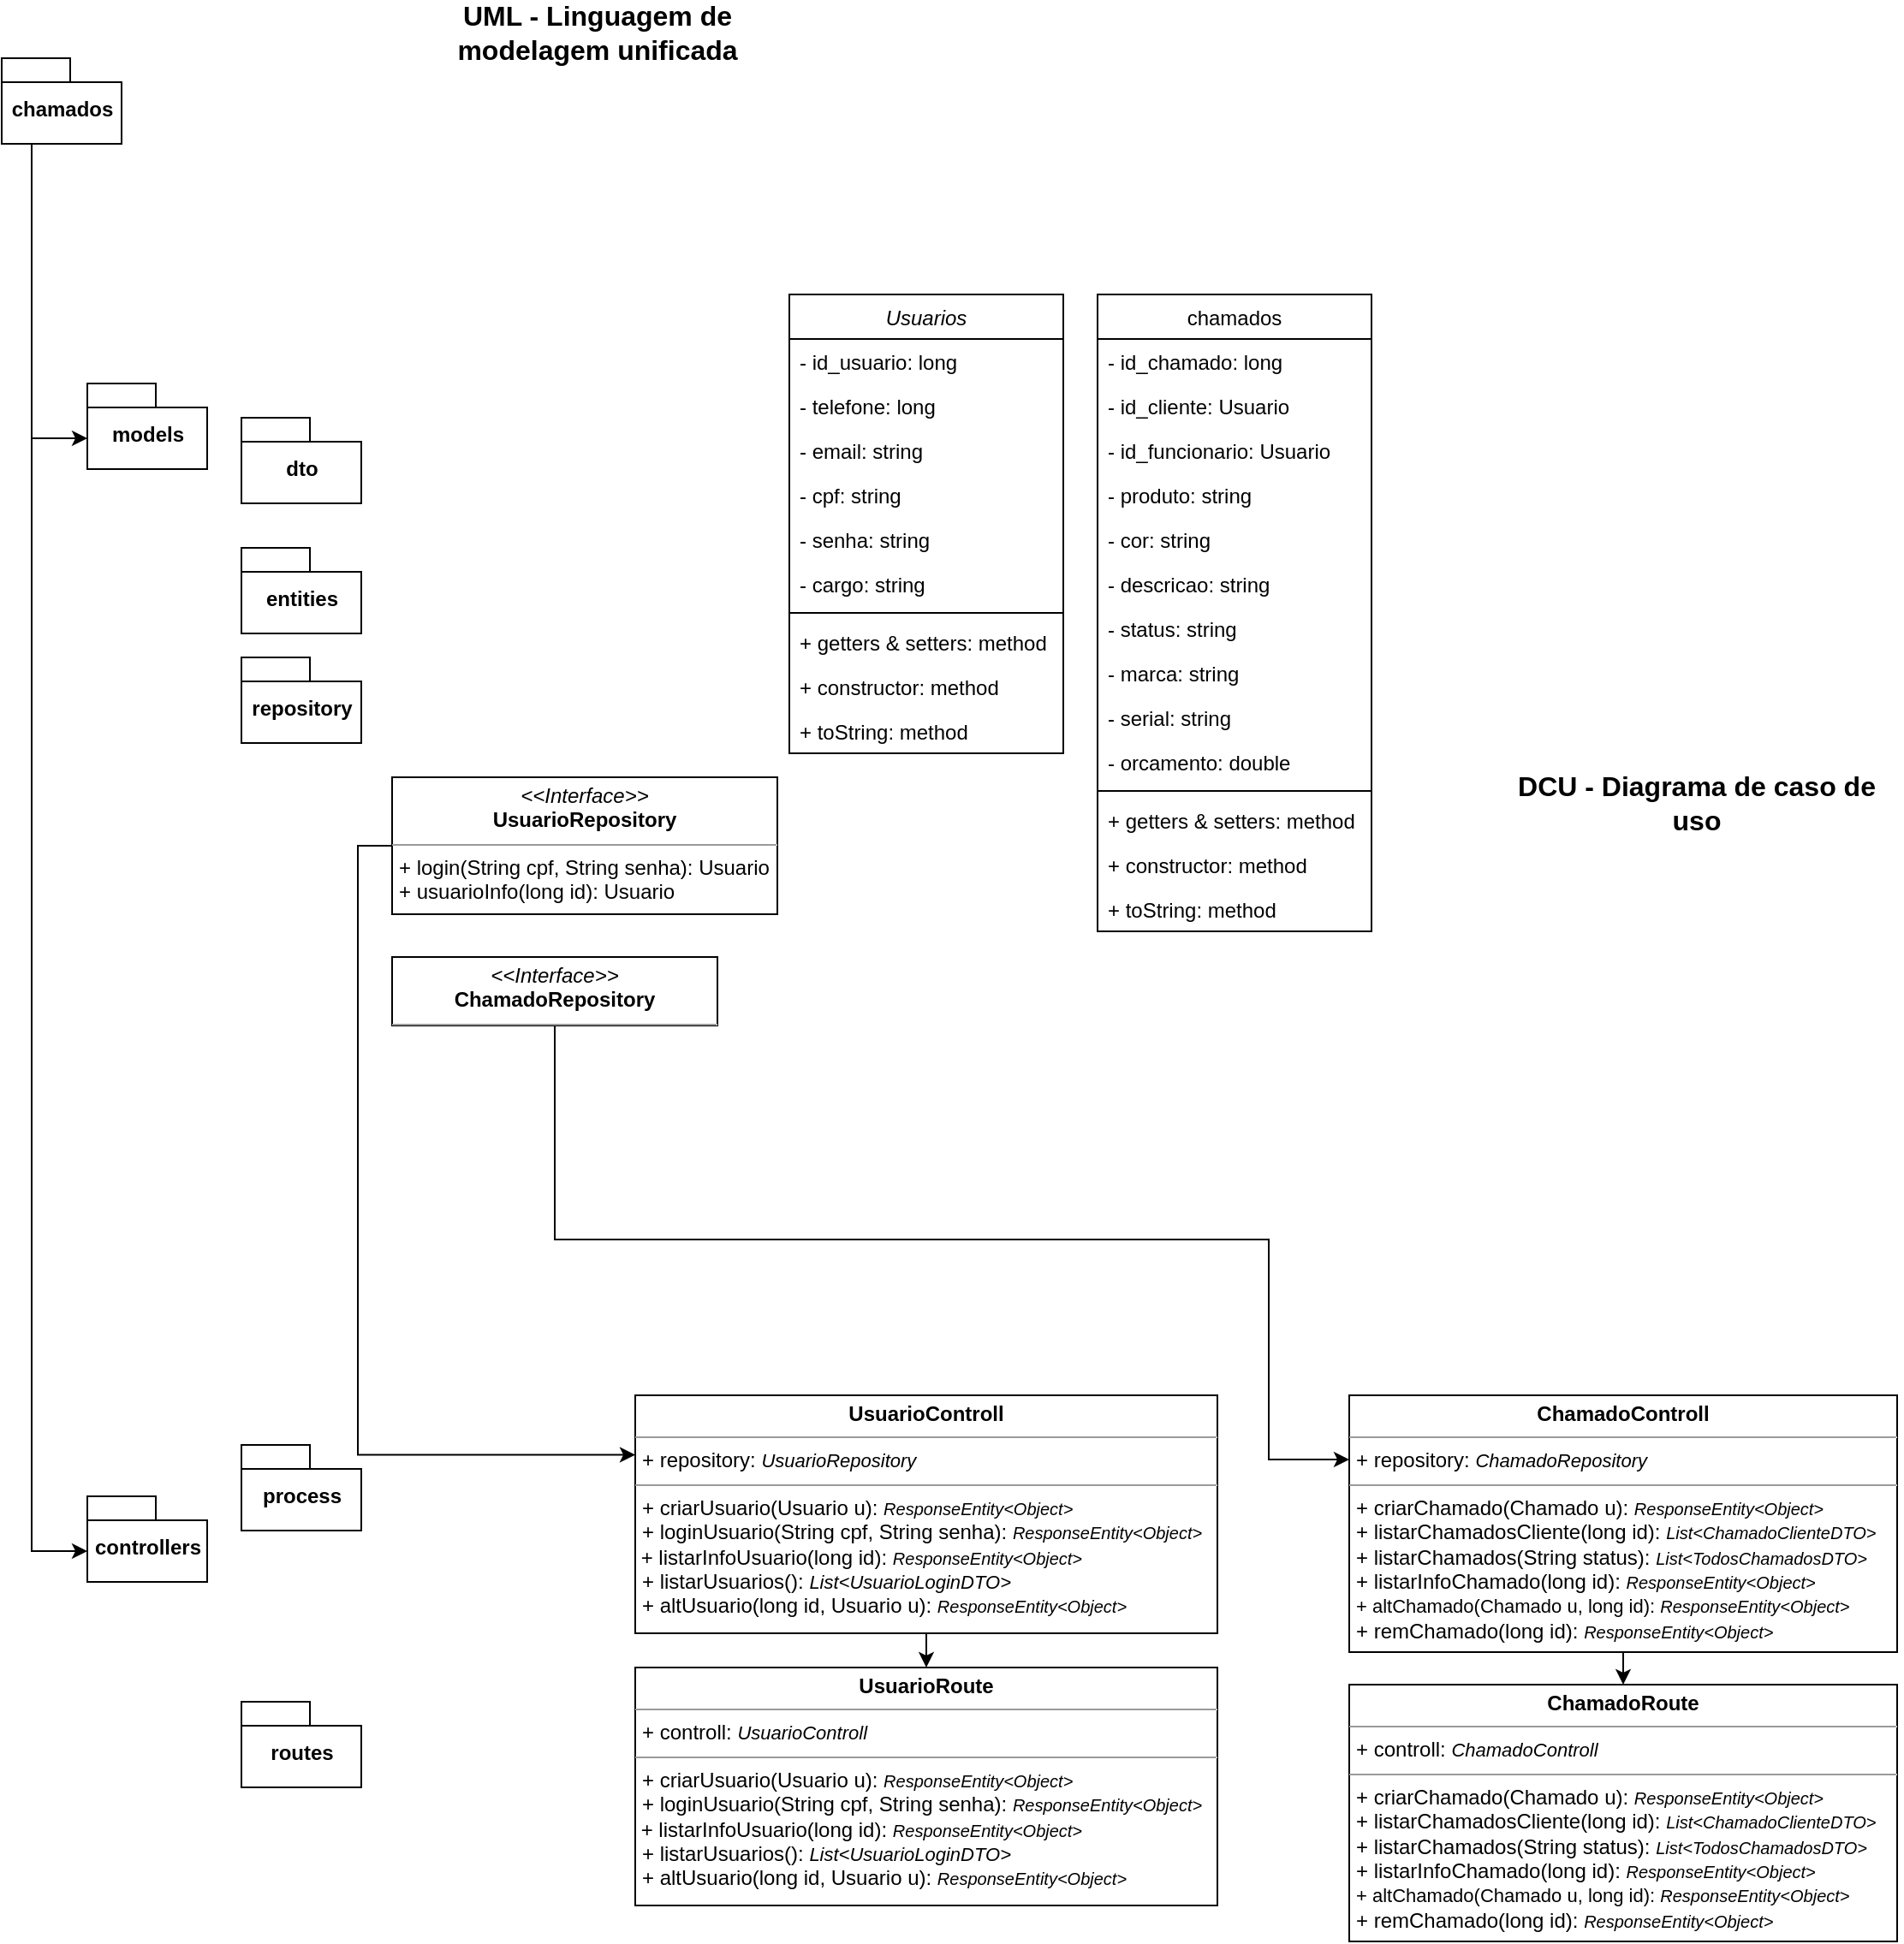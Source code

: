 <mxfile version="18.0.0" type="device"><diagram id="C5RBs43oDa-KdzZeNtuy" name="Page-1"><mxGraphModel dx="1497" dy="776" grid="1" gridSize="10" guides="1" tooltips="1" connect="1" arrows="1" fold="1" page="1" pageScale="1" pageWidth="827" pageHeight="1169" math="0" shadow="0"><root><mxCell id="WIyWlLk6GJQsqaUBKTNV-0"/><mxCell id="WIyWlLk6GJQsqaUBKTNV-1" parent="WIyWlLk6GJQsqaUBKTNV-0"/><mxCell id="zkfFHV4jXpPFQw0GAbJ--0" value="Usuarios" style="swimlane;fontStyle=2;align=center;verticalAlign=top;childLayout=stackLayout;horizontal=1;startSize=26;horizontalStack=0;resizeParent=1;resizeLast=0;collapsible=1;marginBottom=0;rounded=0;shadow=0;strokeWidth=1;" parent="WIyWlLk6GJQsqaUBKTNV-1" vertex="1"><mxGeometry x="500" y="198" width="160" height="268" as="geometry"><mxRectangle x="230" y="140" width="160" height="26" as="alternateBounds"/></mxGeometry></mxCell><mxCell id="zkfFHV4jXpPFQw0GAbJ--1" value="- id_usuario: long" style="text;align=left;verticalAlign=top;spacingLeft=4;spacingRight=4;overflow=hidden;rotatable=0;points=[[0,0.5],[1,0.5]];portConstraint=eastwest;" parent="zkfFHV4jXpPFQw0GAbJ--0" vertex="1"><mxGeometry y="26" width="160" height="26" as="geometry"/></mxCell><mxCell id="zkfFHV4jXpPFQw0GAbJ--2" value="- telefone: long" style="text;align=left;verticalAlign=top;spacingLeft=4;spacingRight=4;overflow=hidden;rotatable=0;points=[[0,0.5],[1,0.5]];portConstraint=eastwest;rounded=0;shadow=0;html=0;" parent="zkfFHV4jXpPFQw0GAbJ--0" vertex="1"><mxGeometry y="52" width="160" height="26" as="geometry"/></mxCell><mxCell id="zkfFHV4jXpPFQw0GAbJ--3" value="- email: string" style="text;align=left;verticalAlign=top;spacingLeft=4;spacingRight=4;overflow=hidden;rotatable=0;points=[[0,0.5],[1,0.5]];portConstraint=eastwest;rounded=0;shadow=0;html=0;" parent="zkfFHV4jXpPFQw0GAbJ--0" vertex="1"><mxGeometry y="78" width="160" height="26" as="geometry"/></mxCell><mxCell id="rSD0bop5Y-5nnack-PxN-2" value="- cpf: string" style="text;align=left;verticalAlign=top;spacingLeft=4;spacingRight=4;overflow=hidden;rotatable=0;points=[[0,0.5],[1,0.5]];portConstraint=eastwest;rounded=0;shadow=0;html=0;" vertex="1" parent="zkfFHV4jXpPFQw0GAbJ--0"><mxGeometry y="104" width="160" height="26" as="geometry"/></mxCell><mxCell id="rSD0bop5Y-5nnack-PxN-3" value="- senha: string" style="text;align=left;verticalAlign=top;spacingLeft=4;spacingRight=4;overflow=hidden;rotatable=0;points=[[0,0.5],[1,0.5]];portConstraint=eastwest;rounded=0;shadow=0;html=0;" vertex="1" parent="zkfFHV4jXpPFQw0GAbJ--0"><mxGeometry y="130" width="160" height="26" as="geometry"/></mxCell><mxCell id="rSD0bop5Y-5nnack-PxN-4" value="- cargo: string" style="text;align=left;verticalAlign=top;spacingLeft=4;spacingRight=4;overflow=hidden;rotatable=0;points=[[0,0.5],[1,0.5]];portConstraint=eastwest;rounded=0;shadow=0;html=0;" vertex="1" parent="zkfFHV4jXpPFQw0GAbJ--0"><mxGeometry y="156" width="160" height="26" as="geometry"/></mxCell><mxCell id="zkfFHV4jXpPFQw0GAbJ--4" value="" style="line;html=1;strokeWidth=1;align=left;verticalAlign=middle;spacingTop=-1;spacingLeft=3;spacingRight=3;rotatable=0;labelPosition=right;points=[];portConstraint=eastwest;" parent="zkfFHV4jXpPFQw0GAbJ--0" vertex="1"><mxGeometry y="182" width="160" height="8" as="geometry"/></mxCell><mxCell id="zkfFHV4jXpPFQw0GAbJ--5" value="+ getters &amp; setters: method&#10;" style="text;align=left;verticalAlign=top;spacingLeft=4;spacingRight=4;overflow=hidden;rotatable=0;points=[[0,0.5],[1,0.5]];portConstraint=eastwest;" parent="zkfFHV4jXpPFQw0GAbJ--0" vertex="1"><mxGeometry y="190" width="160" height="26" as="geometry"/></mxCell><mxCell id="rSD0bop5Y-5nnack-PxN-30" value="+ constructor: method" style="text;strokeColor=none;fillColor=none;align=left;verticalAlign=top;spacingLeft=4;spacingRight=4;overflow=hidden;rotatable=0;points=[[0,0.5],[1,0.5]];portConstraint=eastwest;" vertex="1" parent="zkfFHV4jXpPFQw0GAbJ--0"><mxGeometry y="216" width="160" height="26" as="geometry"/></mxCell><mxCell id="rSD0bop5Y-5nnack-PxN-31" value="+ toString: method" style="text;strokeColor=none;fillColor=none;align=left;verticalAlign=top;spacingLeft=4;spacingRight=4;overflow=hidden;rotatable=0;points=[[0,0.5],[1,0.5]];portConstraint=eastwest;" vertex="1" parent="zkfFHV4jXpPFQw0GAbJ--0"><mxGeometry y="242" width="160" height="26" as="geometry"/></mxCell><mxCell id="zkfFHV4jXpPFQw0GAbJ--17" value="chamados" style="swimlane;fontStyle=0;align=center;verticalAlign=top;childLayout=stackLayout;horizontal=1;startSize=26;horizontalStack=0;resizeParent=1;resizeLast=0;collapsible=1;marginBottom=0;rounded=0;shadow=0;strokeWidth=1;" parent="WIyWlLk6GJQsqaUBKTNV-1" vertex="1"><mxGeometry x="680" y="198" width="160" height="372" as="geometry"><mxRectangle x="550" y="140" width="160" height="26" as="alternateBounds"/></mxGeometry></mxCell><mxCell id="zkfFHV4jXpPFQw0GAbJ--18" value="- id_chamado: long" style="text;align=left;verticalAlign=top;spacingLeft=4;spacingRight=4;overflow=hidden;rotatable=0;points=[[0,0.5],[1,0.5]];portConstraint=eastwest;" parent="zkfFHV4jXpPFQw0GAbJ--17" vertex="1"><mxGeometry y="26" width="160" height="26" as="geometry"/></mxCell><mxCell id="zkfFHV4jXpPFQw0GAbJ--19" value="- id_cliente: Usuario" style="text;align=left;verticalAlign=top;spacingLeft=4;spacingRight=4;overflow=hidden;rotatable=0;points=[[0,0.5],[1,0.5]];portConstraint=eastwest;rounded=0;shadow=0;html=0;" parent="zkfFHV4jXpPFQw0GAbJ--17" vertex="1"><mxGeometry y="52" width="160" height="26" as="geometry"/></mxCell><mxCell id="zkfFHV4jXpPFQw0GAbJ--20" value="- id_funcionario: Usuario" style="text;align=left;verticalAlign=top;spacingLeft=4;spacingRight=4;overflow=hidden;rotatable=0;points=[[0,0.5],[1,0.5]];portConstraint=eastwest;rounded=0;shadow=0;html=0;" parent="zkfFHV4jXpPFQw0GAbJ--17" vertex="1"><mxGeometry y="78" width="160" height="26" as="geometry"/></mxCell><mxCell id="zkfFHV4jXpPFQw0GAbJ--21" value="- produto: string" style="text;align=left;verticalAlign=top;spacingLeft=4;spacingRight=4;overflow=hidden;rotatable=0;points=[[0,0.5],[1,0.5]];portConstraint=eastwest;rounded=0;shadow=0;html=0;" parent="zkfFHV4jXpPFQw0GAbJ--17" vertex="1"><mxGeometry y="104" width="160" height="26" as="geometry"/></mxCell><mxCell id="zkfFHV4jXpPFQw0GAbJ--22" value="- cor: string" style="text;align=left;verticalAlign=top;spacingLeft=4;spacingRight=4;overflow=hidden;rotatable=0;points=[[0,0.5],[1,0.5]];portConstraint=eastwest;rounded=0;shadow=0;html=0;" parent="zkfFHV4jXpPFQw0GAbJ--17" vertex="1"><mxGeometry y="130" width="160" height="26" as="geometry"/></mxCell><mxCell id="rSD0bop5Y-5nnack-PxN-36" value="- descricao: string" style="text;align=left;verticalAlign=top;spacingLeft=4;spacingRight=4;overflow=hidden;rotatable=0;points=[[0,0.5],[1,0.5]];portConstraint=eastwest;rounded=0;shadow=0;html=0;" vertex="1" parent="zkfFHV4jXpPFQw0GAbJ--17"><mxGeometry y="156" width="160" height="26" as="geometry"/></mxCell><mxCell id="rSD0bop5Y-5nnack-PxN-37" value="- status: string" style="text;align=left;verticalAlign=top;spacingLeft=4;spacingRight=4;overflow=hidden;rotatable=0;points=[[0,0.5],[1,0.5]];portConstraint=eastwest;rounded=0;shadow=0;html=0;" vertex="1" parent="zkfFHV4jXpPFQw0GAbJ--17"><mxGeometry y="182" width="160" height="26" as="geometry"/></mxCell><mxCell id="rSD0bop5Y-5nnack-PxN-38" value="- marca: string" style="text;align=left;verticalAlign=top;spacingLeft=4;spacingRight=4;overflow=hidden;rotatable=0;points=[[0,0.5],[1,0.5]];portConstraint=eastwest;rounded=0;shadow=0;html=0;" vertex="1" parent="zkfFHV4jXpPFQw0GAbJ--17"><mxGeometry y="208" width="160" height="26" as="geometry"/></mxCell><mxCell id="rSD0bop5Y-5nnack-PxN-39" value="- serial: string" style="text;align=left;verticalAlign=top;spacingLeft=4;spacingRight=4;overflow=hidden;rotatable=0;points=[[0,0.5],[1,0.5]];portConstraint=eastwest;rounded=0;shadow=0;html=0;" vertex="1" parent="zkfFHV4jXpPFQw0GAbJ--17"><mxGeometry y="234" width="160" height="26" as="geometry"/></mxCell><mxCell id="rSD0bop5Y-5nnack-PxN-40" value="- orcamento: double" style="text;align=left;verticalAlign=top;spacingLeft=4;spacingRight=4;overflow=hidden;rotatable=0;points=[[0,0.5],[1,0.5]];portConstraint=eastwest;rounded=0;shadow=0;html=0;" vertex="1" parent="zkfFHV4jXpPFQw0GAbJ--17"><mxGeometry y="260" width="160" height="26" as="geometry"/></mxCell><mxCell id="zkfFHV4jXpPFQw0GAbJ--23" value="" style="line;html=1;strokeWidth=1;align=left;verticalAlign=middle;spacingTop=-1;spacingLeft=3;spacingRight=3;rotatable=0;labelPosition=right;points=[];portConstraint=eastwest;" parent="zkfFHV4jXpPFQw0GAbJ--17" vertex="1"><mxGeometry y="286" width="160" height="8" as="geometry"/></mxCell><mxCell id="rSD0bop5Y-5nnack-PxN-33" value="+ getters &amp; setters: method&#10;" style="text;align=left;verticalAlign=top;spacingLeft=4;spacingRight=4;overflow=hidden;rotatable=0;points=[[0,0.5],[1,0.5]];portConstraint=eastwest;" vertex="1" parent="zkfFHV4jXpPFQw0GAbJ--17"><mxGeometry y="294" width="160" height="26" as="geometry"/></mxCell><mxCell id="rSD0bop5Y-5nnack-PxN-34" value="+ constructor: method" style="text;strokeColor=none;fillColor=none;align=left;verticalAlign=top;spacingLeft=4;spacingRight=4;overflow=hidden;rotatable=0;points=[[0,0.5],[1,0.5]];portConstraint=eastwest;" vertex="1" parent="zkfFHV4jXpPFQw0GAbJ--17"><mxGeometry y="320" width="160" height="26" as="geometry"/></mxCell><mxCell id="rSD0bop5Y-5nnack-PxN-35" value="+ toString: method" style="text;strokeColor=none;fillColor=none;align=left;verticalAlign=top;spacingLeft=4;spacingRight=4;overflow=hidden;rotatable=0;points=[[0,0.5],[1,0.5]];portConstraint=eastwest;" vertex="1" parent="zkfFHV4jXpPFQw0GAbJ--17"><mxGeometry y="346" width="160" height="26" as="geometry"/></mxCell><mxCell id="rSD0bop5Y-5nnack-PxN-0" value="UML - Linguagem de modelagem unificada" style="text;html=1;strokeColor=none;fillColor=none;align=center;verticalAlign=middle;whiteSpace=wrap;rounded=0;fontSize=16;fontStyle=1" vertex="1" parent="WIyWlLk6GJQsqaUBKTNV-1"><mxGeometry x="268" y="30" width="240" height="30" as="geometry"/></mxCell><mxCell id="rSD0bop5Y-5nnack-PxN-1" value="DCU - Diagrama de caso de uso" style="text;html=1;strokeColor=none;fillColor=none;align=center;verticalAlign=middle;whiteSpace=wrap;rounded=0;fontSize=16;fontStyle=1" vertex="1" parent="WIyWlLk6GJQsqaUBKTNV-1"><mxGeometry x="910" y="480" width="240" height="30" as="geometry"/></mxCell><mxCell id="rSD0bop5Y-5nnack-PxN-16" style="edgeStyle=orthogonalEdgeStyle;rounded=0;orthogonalLoop=1;jettySize=auto;html=1;exitX=0.25;exitY=1;exitDx=0;exitDy=0;exitPerimeter=0;entryX=0;entryY=0;entryDx=0;entryDy=32;entryPerimeter=0;" edge="1" parent="WIyWlLk6GJQsqaUBKTNV-1" source="rSD0bop5Y-5nnack-PxN-5" target="rSD0bop5Y-5nnack-PxN-6"><mxGeometry relative="1" as="geometry"/></mxCell><mxCell id="rSD0bop5Y-5nnack-PxN-17" style="edgeStyle=orthogonalEdgeStyle;rounded=0;orthogonalLoop=1;jettySize=auto;html=1;exitX=0.25;exitY=1;exitDx=0;exitDy=0;exitPerimeter=0;entryX=0;entryY=0;entryDx=0;entryDy=32;entryPerimeter=0;" edge="1" parent="WIyWlLk6GJQsqaUBKTNV-1" source="rSD0bop5Y-5nnack-PxN-5" target="rSD0bop5Y-5nnack-PxN-12"><mxGeometry relative="1" as="geometry"/></mxCell><mxCell id="rSD0bop5Y-5nnack-PxN-5" value="chamados" style="shape=folder;fontStyle=1;spacingTop=10;tabWidth=40;tabHeight=14;tabPosition=left;html=1;" vertex="1" parent="WIyWlLk6GJQsqaUBKTNV-1"><mxGeometry x="40" y="60" width="70" height="50" as="geometry"/></mxCell><mxCell id="rSD0bop5Y-5nnack-PxN-6" value="controllers" style="shape=folder;fontStyle=1;spacingTop=10;tabWidth=40;tabHeight=14;tabPosition=left;html=1;" vertex="1" parent="WIyWlLk6GJQsqaUBKTNV-1"><mxGeometry x="90" y="900" width="70" height="50" as="geometry"/></mxCell><mxCell id="rSD0bop5Y-5nnack-PxN-8" value="process" style="shape=folder;fontStyle=1;spacingTop=10;tabWidth=40;tabHeight=14;tabPosition=left;html=1;" vertex="1" parent="WIyWlLk6GJQsqaUBKTNV-1"><mxGeometry x="180" y="870" width="70" height="50" as="geometry"/></mxCell><mxCell id="rSD0bop5Y-5nnack-PxN-9" value="routes" style="shape=folder;fontStyle=1;spacingTop=10;tabWidth=40;tabHeight=14;tabPosition=left;html=1;" vertex="1" parent="WIyWlLk6GJQsqaUBKTNV-1"><mxGeometry x="180" y="1020" width="70" height="50" as="geometry"/></mxCell><mxCell id="rSD0bop5Y-5nnack-PxN-12" value="models" style="shape=folder;fontStyle=1;spacingTop=10;tabWidth=40;tabHeight=14;tabPosition=left;html=1;" vertex="1" parent="WIyWlLk6GJQsqaUBKTNV-1"><mxGeometry x="90" y="250" width="70" height="50" as="geometry"/></mxCell><mxCell id="rSD0bop5Y-5nnack-PxN-13" value="dto" style="shape=folder;fontStyle=1;spacingTop=10;tabWidth=40;tabHeight=14;tabPosition=left;html=1;" vertex="1" parent="WIyWlLk6GJQsqaUBKTNV-1"><mxGeometry x="180" y="270" width="70" height="50" as="geometry"/></mxCell><mxCell id="rSD0bop5Y-5nnack-PxN-14" value="entities" style="shape=folder;fontStyle=1;spacingTop=10;tabWidth=40;tabHeight=14;tabPosition=left;html=1;" vertex="1" parent="WIyWlLk6GJQsqaUBKTNV-1"><mxGeometry x="180" y="346" width="70" height="50" as="geometry"/></mxCell><mxCell id="rSD0bop5Y-5nnack-PxN-15" value="repository" style="shape=folder;fontStyle=1;spacingTop=10;tabWidth=40;tabHeight=14;tabPosition=left;html=1;" vertex="1" parent="WIyWlLk6GJQsqaUBKTNV-1"><mxGeometry x="180" y="410" width="70" height="50" as="geometry"/></mxCell><mxCell id="rSD0bop5Y-5nnack-PxN-47" style="edgeStyle=orthogonalEdgeStyle;rounded=0;orthogonalLoop=1;jettySize=auto;html=1;exitX=0.5;exitY=1;exitDx=0;exitDy=0;entryX=0;entryY=0.25;entryDx=0;entryDy=0;fontSize=10;" edge="1" parent="WIyWlLk6GJQsqaUBKTNV-1" source="rSD0bop5Y-5nnack-PxN-27" target="rSD0bop5Y-5nnack-PxN-44"><mxGeometry relative="1" as="geometry"><Array as="points"><mxPoint x="363" y="750"/><mxPoint x="780" y="750"/><mxPoint x="780" y="879"/></Array></mxGeometry></mxCell><mxCell id="rSD0bop5Y-5nnack-PxN-27" value="&lt;p style=&quot;margin:0px;margin-top:4px;text-align:center;&quot;&gt;&lt;i&gt;&amp;lt;&amp;lt;Interface&amp;gt;&amp;gt;&lt;/i&gt;&lt;br&gt;&lt;b&gt;ChamadoRepository&lt;/b&gt;&lt;/p&gt;&lt;hr size=&quot;1&quot;&gt;&lt;p style=&quot;margin:0px;margin-left:4px;&quot;&gt;+ field1: Type&lt;br&gt;+ field2: Type&lt;/p&gt;&lt;hr size=&quot;1&quot;&gt;&lt;p style=&quot;margin:0px;margin-left:4px;&quot;&gt;+ method1(Type): Type&lt;br&gt;+ method2(Type, Type): Type&lt;/p&gt;" style="verticalAlign=top;align=left;overflow=fill;fontSize=12;fontFamily=Helvetica;html=1;" vertex="1" parent="WIyWlLk6GJQsqaUBKTNV-1"><mxGeometry x="268" y="585" width="190" height="40" as="geometry"/></mxCell><mxCell id="rSD0bop5Y-5nnack-PxN-46" style="edgeStyle=orthogonalEdgeStyle;rounded=0;orthogonalLoop=1;jettySize=auto;html=1;exitX=0;exitY=0.5;exitDx=0;exitDy=0;entryX=0;entryY=0.25;entryDx=0;entryDy=0;fontSize=10;" edge="1" parent="WIyWlLk6GJQsqaUBKTNV-1" source="rSD0bop5Y-5nnack-PxN-28" target="rSD0bop5Y-5nnack-PxN-41"><mxGeometry relative="1" as="geometry"/></mxCell><mxCell id="rSD0bop5Y-5nnack-PxN-28" value="&lt;p style=&quot;margin:0px;margin-top:4px;text-align:center;&quot;&gt;&lt;i&gt;&amp;lt;&amp;lt;Interface&amp;gt;&amp;gt;&lt;/i&gt;&lt;br&gt;&lt;b&gt;UsuarioRepository&lt;/b&gt;&lt;/p&gt;&lt;hr size=&quot;1&quot;&gt;&lt;p style=&quot;margin:0px;margin-left:4px;&quot;&gt;+ login(String cpf, String senha): Usuario&lt;br&gt;+ usuarioInfo(long id): Usuario&lt;/p&gt;&lt;p style=&quot;margin:0px;margin-left:4px;&quot;&gt;&lt;/p&gt;" style="verticalAlign=top;align=left;overflow=fill;fontSize=12;fontFamily=Helvetica;html=1;" vertex="1" parent="WIyWlLk6GJQsqaUBKTNV-1"><mxGeometry x="268" y="480" width="225" height="80" as="geometry"/></mxCell><mxCell id="rSD0bop5Y-5nnack-PxN-52" style="edgeStyle=orthogonalEdgeStyle;rounded=0;orthogonalLoop=1;jettySize=auto;html=1;exitX=0.5;exitY=1;exitDx=0;exitDy=0;entryX=0.5;entryY=0;entryDx=0;entryDy=0;fontSize=10;" edge="1" parent="WIyWlLk6GJQsqaUBKTNV-1" source="rSD0bop5Y-5nnack-PxN-41" target="rSD0bop5Y-5nnack-PxN-48"><mxGeometry relative="1" as="geometry"/></mxCell><mxCell id="rSD0bop5Y-5nnack-PxN-41" value="&lt;p style=&quot;margin:0px;margin-top:4px;text-align:center;&quot;&gt;&lt;b&gt;UsuarioControll&lt;/b&gt;&lt;/p&gt;&lt;hr size=&quot;1&quot;&gt;&lt;p style=&quot;margin:0px;margin-left:4px;&quot;&gt;+ repository: &lt;font style=&quot;font-size: 11px;&quot;&gt;&lt;i&gt;UsuarioRepository&lt;/i&gt;&lt;/font&gt;&lt;/p&gt;&lt;hr size=&quot;1&quot;&gt;&lt;p style=&quot;margin:0px;margin-left:4px;&quot;&gt;+ criarUsuario(Usuario u):&amp;nbsp;&lt;span style=&quot;background-color: initial;&quot;&gt;&lt;font size=&quot;1&quot; style=&quot;&quot;&gt;&lt;i style=&quot;&quot;&gt;ResponseEntity&amp;lt;Object&amp;gt;&lt;/i&gt;&lt;/font&gt;&lt;/span&gt;&lt;/p&gt;&lt;p style=&quot;margin:0px;margin-left:4px;&quot;&gt;+ loginUsuario(String cpf, String senha): &lt;font style=&quot;font-size: 10px;&quot;&gt;&lt;i&gt;ResponseEntity&amp;lt;Object&amp;gt;&lt;/i&gt;&lt;/font&gt;&lt;/p&gt;&amp;nbsp;+&amp;nbsp;listarInfoUsuario(long id):&amp;nbsp;&lt;i style=&quot;font-size: 10px;&quot;&gt;ResponseEntity&amp;lt;Object&amp;gt;&lt;/i&gt;&lt;br&gt;&lt;p style=&quot;margin:0px;margin-left:4px;&quot;&gt;+&amp;nbsp;listarUsuarios(): &lt;font style=&quot;font-size: 11px;&quot;&gt;&lt;i&gt;List&amp;lt;UsuarioLoginDTO&amp;gt;&lt;/i&gt;&lt;/font&gt;&lt;/p&gt;&lt;p style=&quot;margin:0px;margin-left:4px;&quot;&gt;+&amp;nbsp;altUsuario(long id, Usuario u): &lt;font style=&quot;font-size: 10px;&quot;&gt;&lt;i&gt;ResponseEntity&amp;lt;Object&amp;gt;&lt;/i&gt;&lt;/font&gt;&lt;/p&gt;" style="verticalAlign=top;align=left;overflow=fill;fontSize=12;fontFamily=Helvetica;html=1;" vertex="1" parent="WIyWlLk6GJQsqaUBKTNV-1"><mxGeometry x="410" y="841" width="340" height="139" as="geometry"/></mxCell><mxCell id="rSD0bop5Y-5nnack-PxN-51" style="edgeStyle=orthogonalEdgeStyle;rounded=0;orthogonalLoop=1;jettySize=auto;html=1;exitX=0.5;exitY=1;exitDx=0;exitDy=0;entryX=0.5;entryY=0;entryDx=0;entryDy=0;fontSize=10;" edge="1" parent="WIyWlLk6GJQsqaUBKTNV-1" source="rSD0bop5Y-5nnack-PxN-44" target="rSD0bop5Y-5nnack-PxN-49"><mxGeometry relative="1" as="geometry"/></mxCell><mxCell id="rSD0bop5Y-5nnack-PxN-44" value="&lt;p style=&quot;margin:0px;margin-top:4px;text-align:center;&quot;&gt;&lt;b&gt;ChamadoControll&lt;/b&gt;&lt;br&gt;&lt;/p&gt;&lt;hr size=&quot;1&quot;&gt;&lt;p style=&quot;margin:0px;margin-left:4px;&quot;&gt;+ repository:&amp;nbsp;&lt;font style=&quot;font-size: 11px;&quot;&gt;&lt;i&gt;ChamadoRepository&lt;/i&gt;&lt;/font&gt;&lt;br&gt;&lt;/p&gt;&lt;hr size=&quot;1&quot;&gt;&lt;p style=&quot;margin:0px;margin-left:4px;&quot;&gt;+ criarChamado(Chamado u): &lt;font size=&quot;1&quot; style=&quot;&quot;&gt;&lt;i style=&quot;&quot;&gt;ResponseEntity&amp;lt;Object&amp;gt;&lt;/i&gt;&lt;/font&gt;&lt;/p&gt;&lt;p style=&quot;margin:0px;margin-left:4px;&quot;&gt;+ listarChamadosCliente(long id):&amp;nbsp;&lt;font style=&quot;font-size: 10px;&quot;&gt;&lt;i&gt;List&amp;lt;ChamadoClienteDTO&amp;gt;&lt;/i&gt;&lt;/font&gt;&lt;/p&gt;&lt;p style=&quot;margin:0px;margin-left:4px;&quot;&gt;+ listarChamados(String status):&amp;nbsp;&lt;font style=&quot;&quot;&gt;&lt;i style=&quot;&quot;&gt;&lt;span style=&quot;font-size: 10px;&quot;&gt;List&amp;lt;TodosChamadosDTO&amp;gt;&lt;/span&gt;&lt;/i&gt;&lt;/font&gt;&lt;br&gt;&lt;/p&gt;&lt;p style=&quot;margin:0px;margin-left:4px;&quot;&gt;+&amp;nbsp;listarInfoChamado(long id):&amp;nbsp;&lt;font style=&quot;font-size: 10px;&quot;&gt;&lt;i&gt;ResponseEntity&amp;lt;Object&amp;gt;&lt;/i&gt;&lt;/font&gt;&lt;/p&gt;&lt;p style=&quot;margin: 0px 0px 0px 4px;&quot;&gt;&lt;span style=&quot;font-size: 11px;&quot;&gt;+&amp;nbsp;altChamado(Chamado u, long id):&amp;nbsp;&lt;/span&gt;&lt;font style=&quot;font-size: 10px;&quot;&gt;&lt;i&gt;ResponseEntity&amp;lt;Object&amp;gt;&lt;/i&gt;&lt;/font&gt;&lt;/p&gt;&lt;p style=&quot;margin:0px;margin-left:4px;&quot;&gt;+&amp;nbsp;remChamado(long id):&amp;nbsp;&lt;font style=&quot;font-size: 10px;&quot;&gt;&lt;i&gt;ResponseEntity&amp;lt;Object&amp;gt;&lt;/i&gt;&lt;/font&gt;&lt;/p&gt;&lt;p style=&quot;margin:0px;margin-left:4px;&quot;&gt;&lt;br&gt;&lt;/p&gt;" style="verticalAlign=top;align=left;overflow=fill;fontSize=12;fontFamily=Helvetica;html=1;" vertex="1" parent="WIyWlLk6GJQsqaUBKTNV-1"><mxGeometry x="827" y="841" width="320" height="150" as="geometry"/></mxCell><mxCell id="rSD0bop5Y-5nnack-PxN-48" value="&lt;p style=&quot;margin:0px;margin-top:4px;text-align:center;&quot;&gt;&lt;b&gt;UsuarioRoute&lt;/b&gt;&lt;/p&gt;&lt;hr size=&quot;1&quot;&gt;&lt;p style=&quot;margin:0px;margin-left:4px;&quot;&gt;+ controll: &lt;font style=&quot;font-size: 11px;&quot;&gt;&lt;i&gt;UsuarioControll&lt;/i&gt;&lt;/font&gt;&lt;/p&gt;&lt;hr size=&quot;1&quot;&gt;&lt;p style=&quot;margin:0px;margin-left:4px;&quot;&gt;+ criarUsuario(Usuario u):&amp;nbsp;&lt;span style=&quot;background-color: initial;&quot;&gt;&lt;font size=&quot;1&quot; style=&quot;&quot;&gt;&lt;i style=&quot;&quot;&gt;ResponseEntity&amp;lt;Object&amp;gt;&lt;/i&gt;&lt;/font&gt;&lt;/span&gt;&lt;/p&gt;&lt;p style=&quot;margin:0px;margin-left:4px;&quot;&gt;+ loginUsuario(String cpf, String senha): &lt;font style=&quot;font-size: 10px;&quot;&gt;&lt;i&gt;ResponseEntity&amp;lt;Object&amp;gt;&lt;/i&gt;&lt;/font&gt;&lt;/p&gt;&amp;nbsp;+&amp;nbsp;listarInfoUsuario(long id):&amp;nbsp;&lt;i style=&quot;font-size: 10px;&quot;&gt;ResponseEntity&amp;lt;Object&amp;gt;&lt;/i&gt;&lt;br&gt;&lt;p style=&quot;margin:0px;margin-left:4px;&quot;&gt;+&amp;nbsp;listarUsuarios(): &lt;font style=&quot;font-size: 11px;&quot;&gt;&lt;i&gt;List&amp;lt;UsuarioLoginDTO&amp;gt;&lt;/i&gt;&lt;/font&gt;&lt;/p&gt;&lt;p style=&quot;margin:0px;margin-left:4px;&quot;&gt;+&amp;nbsp;altUsuario(long id, Usuario u): &lt;font style=&quot;font-size: 10px;&quot;&gt;&lt;i&gt;ResponseEntity&amp;lt;Object&amp;gt;&lt;/i&gt;&lt;/font&gt;&lt;/p&gt;" style="verticalAlign=top;align=left;overflow=fill;fontSize=12;fontFamily=Helvetica;html=1;" vertex="1" parent="WIyWlLk6GJQsqaUBKTNV-1"><mxGeometry x="410" y="1000" width="340" height="139" as="geometry"/></mxCell><mxCell id="rSD0bop5Y-5nnack-PxN-49" value="&lt;p style=&quot;margin:0px;margin-top:4px;text-align:center;&quot;&gt;&lt;b&gt;ChamadoRoute&lt;/b&gt;&lt;br&gt;&lt;/p&gt;&lt;hr size=&quot;1&quot;&gt;&lt;p style=&quot;margin:0px;margin-left:4px;&quot;&gt;+ controll:&amp;nbsp;&lt;font style=&quot;font-size: 11px;&quot;&gt;&lt;i&gt;ChamadoControll&lt;/i&gt;&lt;/font&gt;&lt;br&gt;&lt;/p&gt;&lt;hr size=&quot;1&quot;&gt;&lt;p style=&quot;margin:0px;margin-left:4px;&quot;&gt;+ criarChamado(Chamado u): &lt;font size=&quot;1&quot; style=&quot;&quot;&gt;&lt;i style=&quot;&quot;&gt;ResponseEntity&amp;lt;Object&amp;gt;&lt;/i&gt;&lt;/font&gt;&lt;/p&gt;&lt;p style=&quot;margin:0px;margin-left:4px;&quot;&gt;+ listarChamadosCliente(long id):&amp;nbsp;&lt;font style=&quot;font-size: 10px;&quot;&gt;&lt;i&gt;List&amp;lt;ChamadoClienteDTO&amp;gt;&lt;/i&gt;&lt;/font&gt;&lt;/p&gt;&lt;p style=&quot;margin:0px;margin-left:4px;&quot;&gt;+ listarChamados(String status):&amp;nbsp;&lt;font style=&quot;&quot;&gt;&lt;i style=&quot;&quot;&gt;&lt;span style=&quot;font-size: 10px;&quot;&gt;List&amp;lt;TodosChamadosDTO&amp;gt;&lt;/span&gt;&lt;/i&gt;&lt;/font&gt;&lt;br&gt;&lt;/p&gt;&lt;p style=&quot;margin:0px;margin-left:4px;&quot;&gt;+&amp;nbsp;listarInfoChamado(long id):&amp;nbsp;&lt;font style=&quot;font-size: 10px;&quot;&gt;&lt;i&gt;ResponseEntity&amp;lt;Object&amp;gt;&lt;/i&gt;&lt;/font&gt;&lt;/p&gt;&lt;p style=&quot;margin: 0px 0px 0px 4px;&quot;&gt;&lt;span style=&quot;font-size: 11px;&quot;&gt;+&amp;nbsp;altChamado(Chamado u, long id):&amp;nbsp;&lt;/span&gt;&lt;font style=&quot;font-size: 10px;&quot;&gt;&lt;i&gt;ResponseEntity&amp;lt;Object&amp;gt;&lt;/i&gt;&lt;/font&gt;&lt;/p&gt;&lt;p style=&quot;margin:0px;margin-left:4px;&quot;&gt;+&amp;nbsp;remChamado(long id):&amp;nbsp;&lt;font style=&quot;font-size: 10px;&quot;&gt;&lt;i&gt;ResponseEntity&amp;lt;Object&amp;gt;&lt;/i&gt;&lt;/font&gt;&lt;/p&gt;&lt;p style=&quot;margin:0px;margin-left:4px;&quot;&gt;&lt;br&gt;&lt;/p&gt;" style="verticalAlign=top;align=left;overflow=fill;fontSize=12;fontFamily=Helvetica;html=1;" vertex="1" parent="WIyWlLk6GJQsqaUBKTNV-1"><mxGeometry x="827" y="1010" width="320" height="150" as="geometry"/></mxCell></root></mxGraphModel></diagram></mxfile>